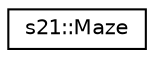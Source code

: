 digraph "Graphical Class Hierarchy"
{
 // LATEX_PDF_SIZE
  edge [fontname="Helvetica",fontsize="10",labelfontname="Helvetica",labelfontsize="10"];
  node [fontname="Helvetica",fontsize="10",shape=record];
  rankdir="LR";
  Node0 [label="s21::Maze",height=0.2,width=0.4,color="black", fillcolor="white", style="filled",URL="$classs21_1_1Maze.html",tooltip="The class responsible for working with the maze."];
}
